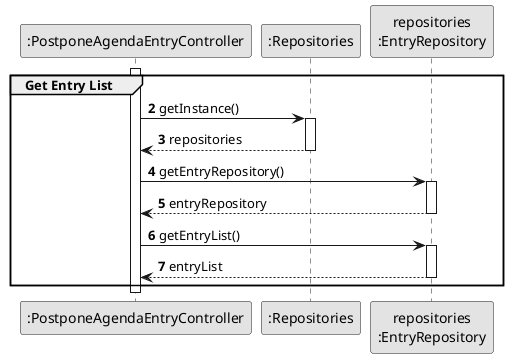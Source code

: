 @startuml
skinparam monochrome true
skinparam packageStyle rectangle
skinparam shadowing false

autonumber

'hide footbox

participant ":PostponeAgendaEntryController" as CTRL
participant ":Repositories" as RepositorySingleton
participant "repositories\n:EntryRepository" as EntryRepo

autonumber 2

activate CTRL


    group Get Entry List

            CTRL -> RepositorySingleton : getInstance()
            activate RepositorySingleton

                RepositorySingleton --> CTRL : repositories
            deactivate RepositorySingleton

            CTRL -> EntryRepo : getEntryRepository()
            activate EntryRepo

                EntryRepo --> CTRL : entryRepository
            deactivate EntryRepo

            CTRL -> EntryRepo :getEntryList()
            activate EntryRepo

            EntryRepo --> CTRL : entryList
            deactivate EntryRepo
    end
deactivate CTRL


@enduml